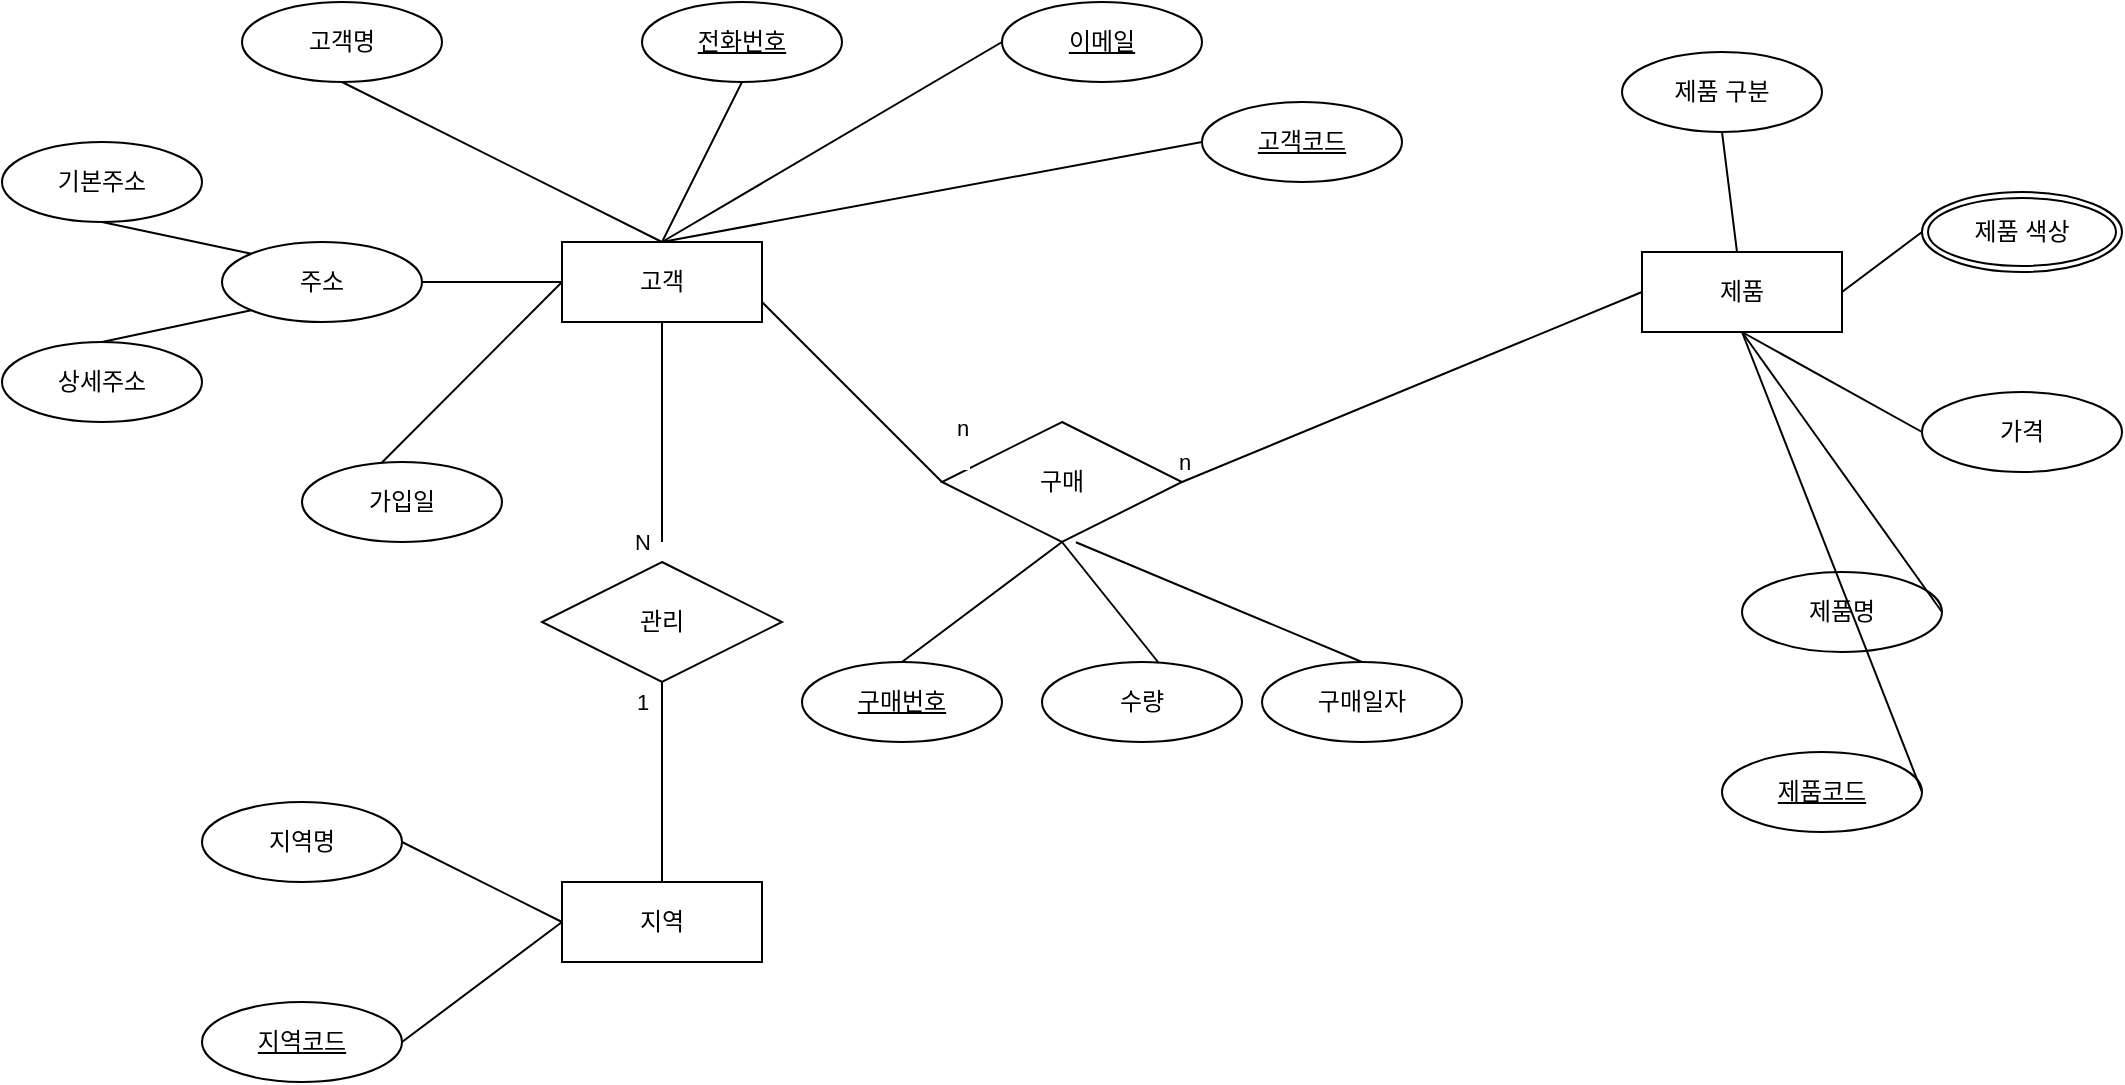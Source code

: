 <mxfile version="24.7.3" type="github" pages="2">
  <diagram name="페이지-1" id="JqgcGA6zVpHilvC6kpxr">
    <mxGraphModel dx="1633" dy="691" grid="1" gridSize="10" guides="1" tooltips="1" connect="1" arrows="1" fold="1" page="1" pageScale="1" pageWidth="827" pageHeight="1169" math="0" shadow="0">
      <root>
        <mxCell id="0" />
        <mxCell id="1" parent="0" />
        <mxCell id="PbnKekAtZlLZmwJOi52K-4" value="고객" style="whiteSpace=wrap;html=1;align=center;" vertex="1" parent="1">
          <mxGeometry x="250" y="290" width="100" height="40" as="geometry" />
        </mxCell>
        <mxCell id="PbnKekAtZlLZmwJOi52K-8" value="고객명" style="ellipse;whiteSpace=wrap;html=1;align=center;" vertex="1" parent="1">
          <mxGeometry x="90" y="170" width="100" height="40" as="geometry" />
        </mxCell>
        <mxCell id="PbnKekAtZlLZmwJOi52K-9" value="" style="endArrow=none;html=1;rounded=0;exitX=0.5;exitY=1;exitDx=0;exitDy=0;" edge="1" parent="1" source="PbnKekAtZlLZmwJOi52K-8">
          <mxGeometry relative="1" as="geometry">
            <mxPoint x="140" y="350" as="sourcePoint" />
            <mxPoint x="300" y="290" as="targetPoint" />
            <Array as="points" />
          </mxGeometry>
        </mxCell>
        <mxCell id="PbnKekAtZlLZmwJOi52K-11" value="전화번호" style="ellipse;whiteSpace=wrap;html=1;align=center;fontStyle=4;" vertex="1" parent="1">
          <mxGeometry x="290" y="170" width="100" height="40" as="geometry" />
        </mxCell>
        <mxCell id="PbnKekAtZlLZmwJOi52K-12" value="" style="endArrow=none;html=1;rounded=0;exitX=0.5;exitY=1;exitDx=0;exitDy=0;entryX=0.5;entryY=0;entryDx=0;entryDy=0;" edge="1" parent="1" source="PbnKekAtZlLZmwJOi52K-11" target="PbnKekAtZlLZmwJOi52K-4">
          <mxGeometry relative="1" as="geometry">
            <mxPoint x="150" y="220" as="sourcePoint" />
            <mxPoint x="312" y="296" as="targetPoint" />
            <Array as="points" />
          </mxGeometry>
        </mxCell>
        <mxCell id="PbnKekAtZlLZmwJOi52K-13" value="이메일" style="ellipse;whiteSpace=wrap;html=1;align=center;fontStyle=4;" vertex="1" parent="1">
          <mxGeometry x="470" y="170" width="100" height="40" as="geometry" />
        </mxCell>
        <mxCell id="PbnKekAtZlLZmwJOi52K-14" value="고객코드" style="ellipse;whiteSpace=wrap;html=1;align=center;fontStyle=4;" vertex="1" parent="1">
          <mxGeometry x="570" y="220" width="100" height="40" as="geometry" />
        </mxCell>
        <mxCell id="PbnKekAtZlLZmwJOi52K-15" value="" style="endArrow=none;html=1;rounded=0;exitX=0;exitY=0.5;exitDx=0;exitDy=0;entryX=0.5;entryY=0;entryDx=0;entryDy=0;" edge="1" parent="1" source="PbnKekAtZlLZmwJOi52K-14" target="PbnKekAtZlLZmwJOi52K-4">
          <mxGeometry relative="1" as="geometry">
            <mxPoint x="420" y="370" as="sourcePoint" />
            <mxPoint x="380" y="450" as="targetPoint" />
            <Array as="points" />
          </mxGeometry>
        </mxCell>
        <mxCell id="PbnKekAtZlLZmwJOi52K-16" value="" style="endArrow=none;html=1;rounded=0;exitX=0;exitY=0.5;exitDx=0;exitDy=0;entryX=0.5;entryY=0;entryDx=0;entryDy=0;" edge="1" parent="1" source="PbnKekAtZlLZmwJOi52K-13" target="PbnKekAtZlLZmwJOi52K-4">
          <mxGeometry relative="1" as="geometry">
            <mxPoint x="360" y="230" as="sourcePoint" />
            <mxPoint x="360" y="310" as="targetPoint" />
            <Array as="points" />
          </mxGeometry>
        </mxCell>
        <mxCell id="PbnKekAtZlLZmwJOi52K-17" value="기본주소" style="ellipse;whiteSpace=wrap;html=1;align=center;" vertex="1" parent="1">
          <mxGeometry x="-30" y="240" width="100" height="40" as="geometry" />
        </mxCell>
        <mxCell id="PbnKekAtZlLZmwJOi52K-18" value="상세주소" style="ellipse;whiteSpace=wrap;html=1;align=center;" vertex="1" parent="1">
          <mxGeometry x="-30" y="340" width="100" height="40" as="geometry" />
        </mxCell>
        <mxCell id="PbnKekAtZlLZmwJOi52K-19" value="주소" style="ellipse;whiteSpace=wrap;html=1;align=center;" vertex="1" parent="1">
          <mxGeometry x="80" y="290" width="100" height="40" as="geometry" />
        </mxCell>
        <mxCell id="PbnKekAtZlLZmwJOi52K-20" value="가입일" style="ellipse;whiteSpace=wrap;html=1;align=center;" vertex="1" parent="1">
          <mxGeometry x="120" y="400" width="100" height="40" as="geometry" />
        </mxCell>
        <mxCell id="PbnKekAtZlLZmwJOi52K-21" value="" style="endArrow=none;html=1;rounded=0;exitX=0.396;exitY=0.015;exitDx=0;exitDy=0;exitPerimeter=0;entryX=0;entryY=0.5;entryDx=0;entryDy=0;" edge="1" parent="1" source="PbnKekAtZlLZmwJOi52K-20" target="PbnKekAtZlLZmwJOi52K-4">
          <mxGeometry relative="1" as="geometry">
            <mxPoint x="200" y="360" as="sourcePoint" />
            <mxPoint x="220" y="310" as="targetPoint" />
            <Array as="points" />
          </mxGeometry>
        </mxCell>
        <mxCell id="PbnKekAtZlLZmwJOi52K-22" value="" style="endArrow=none;html=1;rounded=0;exitX=0.5;exitY=1;exitDx=0;exitDy=0;entryX=0;entryY=0;entryDx=0;entryDy=0;" edge="1" parent="1" source="PbnKekAtZlLZmwJOi52K-17" target="PbnKekAtZlLZmwJOi52K-19">
          <mxGeometry relative="1" as="geometry">
            <mxPoint x="70" y="260" as="sourcePoint" />
            <mxPoint x="230" y="340" as="targetPoint" />
            <Array as="points" />
          </mxGeometry>
        </mxCell>
        <mxCell id="PbnKekAtZlLZmwJOi52K-23" value="" style="endArrow=none;html=1;rounded=0;exitX=1;exitY=0.5;exitDx=0;exitDy=0;" edge="1" parent="1" source="PbnKekAtZlLZmwJOi52K-19">
          <mxGeometry relative="1" as="geometry">
            <mxPoint x="140" y="240" as="sourcePoint" />
            <mxPoint x="250" y="310" as="targetPoint" />
            <Array as="points" />
          </mxGeometry>
        </mxCell>
        <mxCell id="PbnKekAtZlLZmwJOi52K-24" value="" style="endArrow=none;html=1;rounded=0;exitX=0.5;exitY=0;exitDx=0;exitDy=0;entryX=0;entryY=1;entryDx=0;entryDy=0;" edge="1" parent="1" source="PbnKekAtZlLZmwJOi52K-18" target="PbnKekAtZlLZmwJOi52K-19">
          <mxGeometry relative="1" as="geometry">
            <mxPoint x="30" y="290" as="sourcePoint" />
            <mxPoint x="105" y="306" as="targetPoint" />
            <Array as="points" />
          </mxGeometry>
        </mxCell>
        <mxCell id="PbnKekAtZlLZmwJOi52K-26" value="" style="endArrow=none;html=1;rounded=0;entryX=0.5;entryY=1;entryDx=0;entryDy=0;" edge="1" parent="1" target="PbnKekAtZlLZmwJOi52K-4">
          <mxGeometry relative="1" as="geometry">
            <mxPoint x="300" y="440" as="sourcePoint" />
            <mxPoint x="260" y="320" as="targetPoint" />
            <Array as="points" />
          </mxGeometry>
        </mxCell>
        <mxCell id="PbnKekAtZlLZmwJOi52K-63" value="N" style="edgeLabel;html=1;align=center;verticalAlign=middle;resizable=0;points=[];" vertex="1" connectable="0" parent="PbnKekAtZlLZmwJOi52K-26">
          <mxGeometry x="-0.31" y="2" relative="1" as="geometry">
            <mxPoint x="-8" y="38" as="offset" />
          </mxGeometry>
        </mxCell>
        <mxCell id="PbnKekAtZlLZmwJOi52K-27" value="지역" style="whiteSpace=wrap;html=1;align=center;" vertex="1" parent="1">
          <mxGeometry x="250" y="610" width="100" height="40" as="geometry" />
        </mxCell>
        <mxCell id="PbnKekAtZlLZmwJOi52K-28" value="지역명" style="ellipse;whiteSpace=wrap;html=1;align=center;" vertex="1" parent="1">
          <mxGeometry x="70" y="570" width="100" height="40" as="geometry" />
        </mxCell>
        <mxCell id="PbnKekAtZlLZmwJOi52K-29" value="지역코드" style="ellipse;whiteSpace=wrap;html=1;align=center;fontStyle=4;" vertex="1" parent="1">
          <mxGeometry x="70" y="670" width="100" height="40" as="geometry" />
        </mxCell>
        <mxCell id="PbnKekAtZlLZmwJOi52K-30" value="" style="endArrow=none;html=1;rounded=0;exitX=1;exitY=0.5;exitDx=0;exitDy=0;entryX=0;entryY=0.5;entryDx=0;entryDy=0;" edge="1" parent="1" source="PbnKekAtZlLZmwJOi52K-28" target="PbnKekAtZlLZmwJOi52K-27">
          <mxGeometry relative="1" as="geometry">
            <mxPoint x="160" y="570" as="sourcePoint" />
            <mxPoint x="220" y="479" as="targetPoint" />
            <Array as="points" />
          </mxGeometry>
        </mxCell>
        <mxCell id="PbnKekAtZlLZmwJOi52K-31" value="" style="endArrow=none;html=1;rounded=0;exitX=1;exitY=0.5;exitDx=0;exitDy=0;entryX=0;entryY=0.5;entryDx=0;entryDy=0;" edge="1" parent="1" source="PbnKekAtZlLZmwJOi52K-29" target="PbnKekAtZlLZmwJOi52K-27">
          <mxGeometry relative="1" as="geometry">
            <mxPoint x="180" y="710" as="sourcePoint" />
            <mxPoint x="240" y="619" as="targetPoint" />
            <Array as="points" />
          </mxGeometry>
        </mxCell>
        <mxCell id="PbnKekAtZlLZmwJOi52K-32" value="제품" style="whiteSpace=wrap;html=1;align=center;" vertex="1" parent="1">
          <mxGeometry x="790" y="295" width="100" height="40" as="geometry" />
        </mxCell>
        <mxCell id="PbnKekAtZlLZmwJOi52K-33" value="제품명" style="ellipse;whiteSpace=wrap;html=1;align=center;" vertex="1" parent="1">
          <mxGeometry x="840" y="455" width="100" height="40" as="geometry" />
        </mxCell>
        <mxCell id="PbnKekAtZlLZmwJOi52K-34" value="제품코드" style="ellipse;whiteSpace=wrap;html=1;align=center;fontStyle=4;" vertex="1" parent="1">
          <mxGeometry x="830" y="545" width="100" height="40" as="geometry" />
        </mxCell>
        <mxCell id="PbnKekAtZlLZmwJOi52K-35" value="" style="endArrow=none;html=1;rounded=0;exitX=1;exitY=0.5;exitDx=0;exitDy=0;entryX=0.5;entryY=1;entryDx=0;entryDy=0;" edge="1" parent="1" source="PbnKekAtZlLZmwJOi52K-33" target="PbnKekAtZlLZmwJOi52K-32">
          <mxGeometry relative="1" as="geometry">
            <mxPoint x="700" y="255" as="sourcePoint" />
            <mxPoint x="760" y="164" as="targetPoint" />
            <Array as="points" />
          </mxGeometry>
        </mxCell>
        <mxCell id="PbnKekAtZlLZmwJOi52K-36" value="" style="endArrow=none;html=1;rounded=0;exitX=1;exitY=0.5;exitDx=0;exitDy=0;" edge="1" parent="1" source="PbnKekAtZlLZmwJOi52K-34">
          <mxGeometry relative="1" as="geometry">
            <mxPoint x="720" y="395" as="sourcePoint" />
            <mxPoint x="840" y="335" as="targetPoint" />
            <Array as="points" />
          </mxGeometry>
        </mxCell>
        <mxCell id="PbnKekAtZlLZmwJOi52K-52" value="가격" style="ellipse;whiteSpace=wrap;html=1;align=center;" vertex="1" parent="1">
          <mxGeometry x="930" y="365" width="100" height="40" as="geometry" />
        </mxCell>
        <mxCell id="PbnKekAtZlLZmwJOi52K-53" value="제품 구분" style="ellipse;whiteSpace=wrap;html=1;align=center;" vertex="1" parent="1">
          <mxGeometry x="780" y="195" width="100" height="40" as="geometry" />
        </mxCell>
        <mxCell id="PbnKekAtZlLZmwJOi52K-55" value="제품 색상" style="ellipse;shape=doubleEllipse;margin=3;whiteSpace=wrap;html=1;align=center;" vertex="1" parent="1">
          <mxGeometry x="930" y="265" width="100" height="40" as="geometry" />
        </mxCell>
        <mxCell id="PbnKekAtZlLZmwJOi52K-56" value="" style="endArrow=none;html=1;rounded=0;entryX=1;entryY=0.5;entryDx=0;entryDy=0;exitX=0;exitY=0.5;exitDx=0;exitDy=0;" edge="1" parent="1" source="PbnKekAtZlLZmwJOi52K-55" target="PbnKekAtZlLZmwJOi52K-32">
          <mxGeometry relative="1" as="geometry">
            <mxPoint x="925" y="286" as="sourcePoint" />
            <mxPoint x="800" y="325" as="targetPoint" />
            <Array as="points" />
          </mxGeometry>
        </mxCell>
        <mxCell id="PbnKekAtZlLZmwJOi52K-57" value="" style="endArrow=none;html=1;rounded=0;exitX=0.5;exitY=1;exitDx=0;exitDy=0;entryX=0;entryY=0.5;entryDx=0;entryDy=0;" edge="1" parent="1" source="PbnKekAtZlLZmwJOi52K-32" target="PbnKekAtZlLZmwJOi52K-52">
          <mxGeometry relative="1" as="geometry">
            <mxPoint x="840" y="335" as="sourcePoint" />
            <mxPoint x="920" y="375" as="targetPoint" />
            <Array as="points" />
          </mxGeometry>
        </mxCell>
        <mxCell id="PbnKekAtZlLZmwJOi52K-58" value="" style="endArrow=none;html=1;rounded=0;exitX=0.5;exitY=1;exitDx=0;exitDy=0;" edge="1" parent="1" source="PbnKekAtZlLZmwJOi52K-53" target="PbnKekAtZlLZmwJOi52K-32">
          <mxGeometry relative="1" as="geometry">
            <mxPoint x="740" y="305" as="sourcePoint" />
            <mxPoint x="820" y="345" as="targetPoint" />
            <Array as="points" />
          </mxGeometry>
        </mxCell>
        <mxCell id="PbnKekAtZlLZmwJOi52K-60" value="관리" style="shape=rhombus;perimeter=rhombusPerimeter;whiteSpace=wrap;html=1;align=center;" vertex="1" parent="1">
          <mxGeometry x="240" y="450" width="120" height="60" as="geometry" />
        </mxCell>
        <mxCell id="PbnKekAtZlLZmwJOi52K-61" value="" style="endArrow=none;html=1;rounded=0;entryX=0.5;entryY=1;entryDx=0;entryDy=0;exitX=0.5;exitY=0;exitDx=0;exitDy=0;" edge="1" parent="1" source="PbnKekAtZlLZmwJOi52K-27" target="PbnKekAtZlLZmwJOi52K-60">
          <mxGeometry relative="1" as="geometry">
            <mxPoint x="299.55" y="630" as="sourcePoint" />
            <mxPoint x="299.55" y="520" as="targetPoint" />
            <Array as="points" />
          </mxGeometry>
        </mxCell>
        <mxCell id="PbnKekAtZlLZmwJOi52K-64" value="1" style="edgeLabel;html=1;align=center;verticalAlign=middle;resizable=0;points=[];" vertex="1" connectable="0" parent="PbnKekAtZlLZmwJOi52K-61">
          <mxGeometry x="-0.155" relative="1" as="geometry">
            <mxPoint x="-10" y="-48" as="offset" />
          </mxGeometry>
        </mxCell>
        <mxCell id="PbnKekAtZlLZmwJOi52K-65" value="구매" style="shape=rhombus;perimeter=rhombusPerimeter;whiteSpace=wrap;html=1;align=center;" vertex="1" parent="1">
          <mxGeometry x="440" y="380" width="120" height="60" as="geometry" />
        </mxCell>
        <mxCell id="PbnKekAtZlLZmwJOi52K-66" value="구매번호" style="ellipse;whiteSpace=wrap;html=1;align=center;fontStyle=4;" vertex="1" parent="1">
          <mxGeometry x="370" y="500" width="100" height="40" as="geometry" />
        </mxCell>
        <mxCell id="PbnKekAtZlLZmwJOi52K-69" value="구매일자" style="ellipse;whiteSpace=wrap;html=1;align=center;" vertex="1" parent="1">
          <mxGeometry x="600" y="500" width="100" height="40" as="geometry" />
        </mxCell>
        <mxCell id="PbnKekAtZlLZmwJOi52K-70" value="수량" style="ellipse;whiteSpace=wrap;html=1;align=center;" vertex="1" parent="1">
          <mxGeometry x="490" y="500" width="100" height="40" as="geometry" />
        </mxCell>
        <mxCell id="PbnKekAtZlLZmwJOi52K-71" value="" style="endArrow=none;html=1;rounded=0;exitX=0.558;exitY=1.002;exitDx=0;exitDy=0;exitPerimeter=0;entryX=0.5;entryY=0;entryDx=0;entryDy=0;" edge="1" parent="1" source="PbnKekAtZlLZmwJOi52K-65" target="PbnKekAtZlLZmwJOi52K-69">
          <mxGeometry relative="1" as="geometry">
            <mxPoint x="600" y="420" as="sourcePoint" />
            <mxPoint x="608" y="480" as="targetPoint" />
            <Array as="points" />
          </mxGeometry>
        </mxCell>
        <mxCell id="PbnKekAtZlLZmwJOi52K-72" value="" style="endArrow=none;html=1;rounded=0;exitX=0.5;exitY=1;exitDx=0;exitDy=0;" edge="1" parent="1" source="PbnKekAtZlLZmwJOi52K-65">
          <mxGeometry relative="1" as="geometry">
            <mxPoint x="540" y="440" as="sourcePoint" />
            <mxPoint x="548" y="500" as="targetPoint" />
            <Array as="points" />
          </mxGeometry>
        </mxCell>
        <mxCell id="PbnKekAtZlLZmwJOi52K-73" value="" style="endArrow=none;html=1;rounded=0;exitX=0.5;exitY=1;exitDx=0;exitDy=0;entryX=0.5;entryY=0;entryDx=0;entryDy=0;" edge="1" parent="1" source="PbnKekAtZlLZmwJOi52K-65" target="PbnKekAtZlLZmwJOi52K-66">
          <mxGeometry relative="1" as="geometry">
            <mxPoint x="500" y="430" as="sourcePoint" />
            <mxPoint x="508" y="490" as="targetPoint" />
            <Array as="points" />
          </mxGeometry>
        </mxCell>
        <mxCell id="PbnKekAtZlLZmwJOi52K-74" value="" style="endArrow=none;html=1;rounded=0;exitX=1;exitY=0.5;exitDx=0;exitDy=0;entryX=0;entryY=0.5;entryDx=0;entryDy=0;" edge="1" parent="1" source="PbnKekAtZlLZmwJOi52K-65" target="PbnKekAtZlLZmwJOi52K-32">
          <mxGeometry relative="1" as="geometry">
            <mxPoint x="640" y="450" as="sourcePoint" />
            <mxPoint x="798" y="500" as="targetPoint" />
            <Array as="points" />
          </mxGeometry>
        </mxCell>
        <mxCell id="PbnKekAtZlLZmwJOi52K-76" value="n" style="edgeLabel;html=1;align=center;verticalAlign=middle;resizable=0;points=[];" vertex="1" connectable="0" parent="PbnKekAtZlLZmwJOi52K-74">
          <mxGeometry x="-0.345" y="2" relative="1" as="geometry">
            <mxPoint x="-74" y="23" as="offset" />
          </mxGeometry>
        </mxCell>
        <mxCell id="PbnKekAtZlLZmwJOi52K-75" value="n&lt;div&gt;&lt;br&gt;&lt;/div&gt;" style="endArrow=none;html=1;rounded=0;exitX=1;exitY=0.75;exitDx=0;exitDy=0;entryX=0;entryY=0.5;entryDx=0;entryDy=0;" edge="1" parent="1" source="PbnKekAtZlLZmwJOi52K-4" target="PbnKekAtZlLZmwJOi52K-65">
          <mxGeometry x="0.889" y="21" relative="1" as="geometry">
            <mxPoint x="406" y="390" as="sourcePoint" />
            <mxPoint x="414" y="450" as="targetPoint" />
            <Array as="points" />
            <mxPoint as="offset" />
          </mxGeometry>
        </mxCell>
      </root>
    </mxGraphModel>
  </diagram>
  <diagram id="zFVR7RI904rSqvzp5fwo" name="페이지-2">
    <mxGraphModel dx="1426" dy="1223" grid="1" gridSize="10" guides="1" tooltips="1" connect="1" arrows="1" fold="1" page="1" pageScale="1" pageWidth="827" pageHeight="1169" math="0" shadow="0">
      <root>
        <mxCell id="0" />
        <mxCell id="1" parent="0" />
        <mxCell id="7VGtjZHy4dFHZdEhWhP5-1" value="고객" style="shape=table;startSize=30;container=1;collapsible=1;childLayout=tableLayout;fixedRows=1;rowLines=0;fontStyle=1;align=center;resizeLast=1;html=1;" vertex="1" parent="1">
          <mxGeometry x="80" y="220" width="180" height="270" as="geometry" />
        </mxCell>
        <mxCell id="7VGtjZHy4dFHZdEhWhP5-2" value="" style="shape=tableRow;horizontal=0;startSize=0;swimlaneHead=0;swimlaneBody=0;fillColor=none;collapsible=0;dropTarget=0;points=[[0,0.5],[1,0.5]];portConstraint=eastwest;top=0;left=0;right=0;bottom=1;" vertex="1" parent="7VGtjZHy4dFHZdEhWhP5-1">
          <mxGeometry y="30" width="180" height="30" as="geometry" />
        </mxCell>
        <mxCell id="7VGtjZHy4dFHZdEhWhP5-3" value="PK" style="shape=partialRectangle;connectable=0;fillColor=none;top=0;left=0;bottom=0;right=0;fontStyle=1;overflow=hidden;whiteSpace=wrap;html=1;" vertex="1" parent="7VGtjZHy4dFHZdEhWhP5-2">
          <mxGeometry width="30" height="30" as="geometry">
            <mxRectangle width="30" height="30" as="alternateBounds" />
          </mxGeometry>
        </mxCell>
        <mxCell id="7VGtjZHy4dFHZdEhWhP5-4" value="고객코드" style="shape=partialRectangle;connectable=0;fillColor=none;top=0;left=0;bottom=0;right=0;align=left;spacingLeft=6;fontStyle=5;overflow=hidden;whiteSpace=wrap;html=1;" vertex="1" parent="7VGtjZHy4dFHZdEhWhP5-2">
          <mxGeometry x="30" width="150" height="30" as="geometry">
            <mxRectangle width="150" height="30" as="alternateBounds" />
          </mxGeometry>
        </mxCell>
        <mxCell id="7VGtjZHy4dFHZdEhWhP5-5" value="" style="shape=tableRow;horizontal=0;startSize=0;swimlaneHead=0;swimlaneBody=0;fillColor=none;collapsible=0;dropTarget=0;points=[[0,0.5],[1,0.5]];portConstraint=eastwest;top=0;left=0;right=0;bottom=0;" vertex="1" parent="7VGtjZHy4dFHZdEhWhP5-1">
          <mxGeometry y="60" width="180" height="30" as="geometry" />
        </mxCell>
        <mxCell id="7VGtjZHy4dFHZdEhWhP5-6" value="" style="shape=partialRectangle;connectable=0;fillColor=none;top=0;left=0;bottom=0;right=0;editable=1;overflow=hidden;whiteSpace=wrap;html=1;" vertex="1" parent="7VGtjZHy4dFHZdEhWhP5-5">
          <mxGeometry width="30" height="30" as="geometry">
            <mxRectangle width="30" height="30" as="alternateBounds" />
          </mxGeometry>
        </mxCell>
        <mxCell id="7VGtjZHy4dFHZdEhWhP5-7" value="고객명&amp;nbsp;" style="shape=partialRectangle;connectable=0;fillColor=none;top=0;left=0;bottom=0;right=0;align=left;spacingLeft=6;overflow=hidden;whiteSpace=wrap;html=1;" vertex="1" parent="7VGtjZHy4dFHZdEhWhP5-5">
          <mxGeometry x="30" width="150" height="30" as="geometry">
            <mxRectangle width="150" height="30" as="alternateBounds" />
          </mxGeometry>
        </mxCell>
        <mxCell id="7VGtjZHy4dFHZdEhWhP5-8" value="" style="shape=tableRow;horizontal=0;startSize=0;swimlaneHead=0;swimlaneBody=0;fillColor=none;collapsible=0;dropTarget=0;points=[[0,0.5],[1,0.5]];portConstraint=eastwest;top=0;left=0;right=0;bottom=0;" vertex="1" parent="7VGtjZHy4dFHZdEhWhP5-1">
          <mxGeometry y="90" width="180" height="30" as="geometry" />
        </mxCell>
        <mxCell id="7VGtjZHy4dFHZdEhWhP5-9" value="" style="shape=partialRectangle;connectable=0;fillColor=none;top=0;left=0;bottom=0;right=0;editable=1;overflow=hidden;whiteSpace=wrap;html=1;" vertex="1" parent="7VGtjZHy4dFHZdEhWhP5-8">
          <mxGeometry width="30" height="30" as="geometry">
            <mxRectangle width="30" height="30" as="alternateBounds" />
          </mxGeometry>
        </mxCell>
        <mxCell id="7VGtjZHy4dFHZdEhWhP5-10" value="전화번호" style="shape=partialRectangle;connectable=0;fillColor=none;top=0;left=0;bottom=0;right=0;align=left;spacingLeft=6;overflow=hidden;whiteSpace=wrap;html=1;" vertex="1" parent="7VGtjZHy4dFHZdEhWhP5-8">
          <mxGeometry x="30" width="150" height="30" as="geometry">
            <mxRectangle width="150" height="30" as="alternateBounds" />
          </mxGeometry>
        </mxCell>
        <mxCell id="7VGtjZHy4dFHZdEhWhP5-11" value="" style="shape=tableRow;horizontal=0;startSize=0;swimlaneHead=0;swimlaneBody=0;fillColor=none;collapsible=0;dropTarget=0;points=[[0,0.5],[1,0.5]];portConstraint=eastwest;top=0;left=0;right=0;bottom=0;" vertex="1" parent="7VGtjZHy4dFHZdEhWhP5-1">
          <mxGeometry y="120" width="180" height="30" as="geometry" />
        </mxCell>
        <mxCell id="7VGtjZHy4dFHZdEhWhP5-12" value="" style="shape=partialRectangle;connectable=0;fillColor=none;top=0;left=0;bottom=0;right=0;editable=1;overflow=hidden;whiteSpace=wrap;html=1;" vertex="1" parent="7VGtjZHy4dFHZdEhWhP5-11">
          <mxGeometry width="30" height="30" as="geometry">
            <mxRectangle width="30" height="30" as="alternateBounds" />
          </mxGeometry>
        </mxCell>
        <mxCell id="7VGtjZHy4dFHZdEhWhP5-13" value="이메일" style="shape=partialRectangle;connectable=0;fillColor=none;top=0;left=0;bottom=0;right=0;align=left;spacingLeft=6;overflow=hidden;whiteSpace=wrap;html=1;" vertex="1" parent="7VGtjZHy4dFHZdEhWhP5-11">
          <mxGeometry x="30" width="150" height="30" as="geometry">
            <mxRectangle width="150" height="30" as="alternateBounds" />
          </mxGeometry>
        </mxCell>
        <mxCell id="7VGtjZHy4dFHZdEhWhP5-28" value="" style="shape=tableRow;horizontal=0;startSize=0;swimlaneHead=0;swimlaneBody=0;fillColor=none;collapsible=0;dropTarget=0;points=[[0,0.5],[1,0.5]];portConstraint=eastwest;top=0;left=0;right=0;bottom=0;" vertex="1" parent="7VGtjZHy4dFHZdEhWhP5-1">
          <mxGeometry y="150" width="180" height="30" as="geometry" />
        </mxCell>
        <mxCell id="7VGtjZHy4dFHZdEhWhP5-29" value="" style="shape=partialRectangle;connectable=0;fillColor=none;top=0;left=0;bottom=0;right=0;editable=1;overflow=hidden;whiteSpace=wrap;html=1;" vertex="1" parent="7VGtjZHy4dFHZdEhWhP5-28">
          <mxGeometry width="30" height="30" as="geometry">
            <mxRectangle width="30" height="30" as="alternateBounds" />
          </mxGeometry>
        </mxCell>
        <mxCell id="7VGtjZHy4dFHZdEhWhP5-30" value="기본주소" style="shape=partialRectangle;connectable=0;fillColor=none;top=0;left=0;bottom=0;right=0;align=left;spacingLeft=6;overflow=hidden;whiteSpace=wrap;html=1;" vertex="1" parent="7VGtjZHy4dFHZdEhWhP5-28">
          <mxGeometry x="30" width="150" height="30" as="geometry">
            <mxRectangle width="150" height="30" as="alternateBounds" />
          </mxGeometry>
        </mxCell>
        <mxCell id="7VGtjZHy4dFHZdEhWhP5-48" value="" style="shape=tableRow;horizontal=0;startSize=0;swimlaneHead=0;swimlaneBody=0;fillColor=none;collapsible=0;dropTarget=0;points=[[0,0.5],[1,0.5]];portConstraint=eastwest;top=0;left=0;right=0;bottom=0;" vertex="1" parent="7VGtjZHy4dFHZdEhWhP5-1">
          <mxGeometry y="180" width="180" height="30" as="geometry" />
        </mxCell>
        <mxCell id="7VGtjZHy4dFHZdEhWhP5-49" value="" style="shape=partialRectangle;connectable=0;fillColor=none;top=0;left=0;bottom=0;right=0;editable=1;overflow=hidden;whiteSpace=wrap;html=1;" vertex="1" parent="7VGtjZHy4dFHZdEhWhP5-48">
          <mxGeometry width="30" height="30" as="geometry">
            <mxRectangle width="30" height="30" as="alternateBounds" />
          </mxGeometry>
        </mxCell>
        <mxCell id="7VGtjZHy4dFHZdEhWhP5-50" value="상세주소" style="shape=partialRectangle;connectable=0;fillColor=none;top=0;left=0;bottom=0;right=0;align=left;spacingLeft=6;overflow=hidden;whiteSpace=wrap;html=1;" vertex="1" parent="7VGtjZHy4dFHZdEhWhP5-48">
          <mxGeometry x="30" width="150" height="30" as="geometry">
            <mxRectangle width="150" height="30" as="alternateBounds" />
          </mxGeometry>
        </mxCell>
        <mxCell id="7VGtjZHy4dFHZdEhWhP5-51" value="" style="shape=tableRow;horizontal=0;startSize=0;swimlaneHead=0;swimlaneBody=0;fillColor=none;collapsible=0;dropTarget=0;points=[[0,0.5],[1,0.5]];portConstraint=eastwest;top=0;left=0;right=0;bottom=0;" vertex="1" parent="7VGtjZHy4dFHZdEhWhP5-1">
          <mxGeometry y="210" width="180" height="30" as="geometry" />
        </mxCell>
        <mxCell id="7VGtjZHy4dFHZdEhWhP5-52" value="" style="shape=partialRectangle;connectable=0;fillColor=none;top=0;left=0;bottom=0;right=0;editable=1;overflow=hidden;whiteSpace=wrap;html=1;" vertex="1" parent="7VGtjZHy4dFHZdEhWhP5-51">
          <mxGeometry width="30" height="30" as="geometry">
            <mxRectangle width="30" height="30" as="alternateBounds" />
          </mxGeometry>
        </mxCell>
        <mxCell id="7VGtjZHy4dFHZdEhWhP5-53" value="가입일" style="shape=partialRectangle;connectable=0;fillColor=none;top=0;left=0;bottom=0;right=0;align=left;spacingLeft=6;overflow=hidden;whiteSpace=wrap;html=1;" vertex="1" parent="7VGtjZHy4dFHZdEhWhP5-51">
          <mxGeometry x="30" width="150" height="30" as="geometry">
            <mxRectangle width="150" height="30" as="alternateBounds" />
          </mxGeometry>
        </mxCell>
        <mxCell id="7VGtjZHy4dFHZdEhWhP5-54" value="" style="shape=tableRow;horizontal=0;startSize=0;swimlaneHead=0;swimlaneBody=0;fillColor=none;collapsible=0;dropTarget=0;points=[[0,0.5],[1,0.5]];portConstraint=eastwest;top=0;left=0;right=0;bottom=0;" vertex="1" parent="7VGtjZHy4dFHZdEhWhP5-1">
          <mxGeometry y="240" width="180" height="30" as="geometry" />
        </mxCell>
        <mxCell id="7VGtjZHy4dFHZdEhWhP5-55" value="FK" style="shape=partialRectangle;connectable=0;fillColor=none;top=0;left=0;bottom=0;right=0;editable=1;overflow=hidden;whiteSpace=wrap;html=1;" vertex="1" parent="7VGtjZHy4dFHZdEhWhP5-54">
          <mxGeometry width="30" height="30" as="geometry">
            <mxRectangle width="30" height="30" as="alternateBounds" />
          </mxGeometry>
        </mxCell>
        <mxCell id="7VGtjZHy4dFHZdEhWhP5-56" value="지역코드" style="shape=partialRectangle;connectable=0;fillColor=none;top=0;left=0;bottom=0;right=0;align=left;spacingLeft=6;overflow=hidden;whiteSpace=wrap;html=1;" vertex="1" parent="7VGtjZHy4dFHZdEhWhP5-54">
          <mxGeometry x="30" width="150" height="30" as="geometry">
            <mxRectangle width="150" height="30" as="alternateBounds" />
          </mxGeometry>
        </mxCell>
        <mxCell id="7VGtjZHy4dFHZdEhWhP5-58" value="구매" style="shape=table;startSize=30;container=1;collapsible=1;childLayout=tableLayout;fixedRows=1;rowLines=0;fontStyle=1;align=center;resizeLast=1;html=1;" vertex="1" parent="1">
          <mxGeometry x="470" y="460" width="180" height="180" as="geometry" />
        </mxCell>
        <mxCell id="7VGtjZHy4dFHZdEhWhP5-59" value="" style="shape=tableRow;horizontal=0;startSize=0;swimlaneHead=0;swimlaneBody=0;fillColor=none;collapsible=0;dropTarget=0;points=[[0,0.5],[1,0.5]];portConstraint=eastwest;top=0;left=0;right=0;bottom=1;" vertex="1" parent="7VGtjZHy4dFHZdEhWhP5-58">
          <mxGeometry y="30" width="180" height="30" as="geometry" />
        </mxCell>
        <mxCell id="7VGtjZHy4dFHZdEhWhP5-60" value="PK" style="shape=partialRectangle;connectable=0;fillColor=none;top=0;left=0;bottom=0;right=0;fontStyle=1;overflow=hidden;whiteSpace=wrap;html=1;" vertex="1" parent="7VGtjZHy4dFHZdEhWhP5-59">
          <mxGeometry width="30" height="30" as="geometry">
            <mxRectangle width="30" height="30" as="alternateBounds" />
          </mxGeometry>
        </mxCell>
        <mxCell id="7VGtjZHy4dFHZdEhWhP5-61" value="구매번호" style="shape=partialRectangle;connectable=0;fillColor=none;top=0;left=0;bottom=0;right=0;align=left;spacingLeft=6;fontStyle=5;overflow=hidden;whiteSpace=wrap;html=1;" vertex="1" parent="7VGtjZHy4dFHZdEhWhP5-59">
          <mxGeometry x="30" width="150" height="30" as="geometry">
            <mxRectangle width="150" height="30" as="alternateBounds" />
          </mxGeometry>
        </mxCell>
        <mxCell id="7VGtjZHy4dFHZdEhWhP5-62" value="" style="shape=tableRow;horizontal=0;startSize=0;swimlaneHead=0;swimlaneBody=0;fillColor=none;collapsible=0;dropTarget=0;points=[[0,0.5],[1,0.5]];portConstraint=eastwest;top=0;left=0;right=0;bottom=0;" vertex="1" parent="7VGtjZHy4dFHZdEhWhP5-58">
          <mxGeometry y="60" width="180" height="30" as="geometry" />
        </mxCell>
        <mxCell id="7VGtjZHy4dFHZdEhWhP5-63" value="" style="shape=partialRectangle;connectable=0;fillColor=none;top=0;left=0;bottom=0;right=0;editable=1;overflow=hidden;whiteSpace=wrap;html=1;" vertex="1" parent="7VGtjZHy4dFHZdEhWhP5-62">
          <mxGeometry width="30" height="30" as="geometry">
            <mxRectangle width="30" height="30" as="alternateBounds" />
          </mxGeometry>
        </mxCell>
        <mxCell id="7VGtjZHy4dFHZdEhWhP5-64" value="수량" style="shape=partialRectangle;connectable=0;fillColor=none;top=0;left=0;bottom=0;right=0;align=left;spacingLeft=6;overflow=hidden;whiteSpace=wrap;html=1;" vertex="1" parent="7VGtjZHy4dFHZdEhWhP5-62">
          <mxGeometry x="30" width="150" height="30" as="geometry">
            <mxRectangle width="150" height="30" as="alternateBounds" />
          </mxGeometry>
        </mxCell>
        <mxCell id="7VGtjZHy4dFHZdEhWhP5-65" value="" style="shape=tableRow;horizontal=0;startSize=0;swimlaneHead=0;swimlaneBody=0;fillColor=none;collapsible=0;dropTarget=0;points=[[0,0.5],[1,0.5]];portConstraint=eastwest;top=0;left=0;right=0;bottom=0;" vertex="1" parent="7VGtjZHy4dFHZdEhWhP5-58">
          <mxGeometry y="90" width="180" height="30" as="geometry" />
        </mxCell>
        <mxCell id="7VGtjZHy4dFHZdEhWhP5-66" value="" style="shape=partialRectangle;connectable=0;fillColor=none;top=0;left=0;bottom=0;right=0;editable=1;overflow=hidden;whiteSpace=wrap;html=1;" vertex="1" parent="7VGtjZHy4dFHZdEhWhP5-65">
          <mxGeometry width="30" height="30" as="geometry">
            <mxRectangle width="30" height="30" as="alternateBounds" />
          </mxGeometry>
        </mxCell>
        <mxCell id="7VGtjZHy4dFHZdEhWhP5-67" value="구매일자" style="shape=partialRectangle;connectable=0;fillColor=none;top=0;left=0;bottom=0;right=0;align=left;spacingLeft=6;overflow=hidden;whiteSpace=wrap;html=1;" vertex="1" parent="7VGtjZHy4dFHZdEhWhP5-65">
          <mxGeometry x="30" width="150" height="30" as="geometry">
            <mxRectangle width="150" height="30" as="alternateBounds" />
          </mxGeometry>
        </mxCell>
        <mxCell id="7VGtjZHy4dFHZdEhWhP5-131" value="" style="shape=tableRow;horizontal=0;startSize=0;swimlaneHead=0;swimlaneBody=0;fillColor=none;collapsible=0;dropTarget=0;points=[[0,0.5],[1,0.5]];portConstraint=eastwest;top=0;left=0;right=0;bottom=0;" vertex="1" parent="7VGtjZHy4dFHZdEhWhP5-58">
          <mxGeometry y="120" width="180" height="30" as="geometry" />
        </mxCell>
        <mxCell id="7VGtjZHy4dFHZdEhWhP5-132" value="FK" style="shape=partialRectangle;connectable=0;fillColor=none;top=0;left=0;bottom=0;right=0;editable=1;overflow=hidden;whiteSpace=wrap;html=1;" vertex="1" parent="7VGtjZHy4dFHZdEhWhP5-131">
          <mxGeometry width="30" height="30" as="geometry">
            <mxRectangle width="30" height="30" as="alternateBounds" />
          </mxGeometry>
        </mxCell>
        <mxCell id="7VGtjZHy4dFHZdEhWhP5-133" value="고객코드" style="shape=partialRectangle;connectable=0;fillColor=none;top=0;left=0;bottom=0;right=0;align=left;spacingLeft=6;overflow=hidden;whiteSpace=wrap;html=1;" vertex="1" parent="7VGtjZHy4dFHZdEhWhP5-131">
          <mxGeometry x="30" width="150" height="30" as="geometry">
            <mxRectangle width="150" height="30" as="alternateBounds" />
          </mxGeometry>
        </mxCell>
        <mxCell id="7VGtjZHy4dFHZdEhWhP5-134" value="" style="shape=tableRow;horizontal=0;startSize=0;swimlaneHead=0;swimlaneBody=0;fillColor=none;collapsible=0;dropTarget=0;points=[[0,0.5],[1,0.5]];portConstraint=eastwest;top=0;left=0;right=0;bottom=0;" vertex="1" parent="7VGtjZHy4dFHZdEhWhP5-58">
          <mxGeometry y="150" width="180" height="30" as="geometry" />
        </mxCell>
        <mxCell id="7VGtjZHy4dFHZdEhWhP5-135" value="FK" style="shape=partialRectangle;connectable=0;fillColor=none;top=0;left=0;bottom=0;right=0;editable=1;overflow=hidden;whiteSpace=wrap;html=1;" vertex="1" parent="7VGtjZHy4dFHZdEhWhP5-134">
          <mxGeometry width="30" height="30" as="geometry">
            <mxRectangle width="30" height="30" as="alternateBounds" />
          </mxGeometry>
        </mxCell>
        <mxCell id="7VGtjZHy4dFHZdEhWhP5-136" value="제품 코드" style="shape=partialRectangle;connectable=0;fillColor=none;top=0;left=0;bottom=0;right=0;align=left;spacingLeft=6;overflow=hidden;whiteSpace=wrap;html=1;" vertex="1" parent="7VGtjZHy4dFHZdEhWhP5-134">
          <mxGeometry x="30" width="150" height="30" as="geometry">
            <mxRectangle width="150" height="30" as="alternateBounds" />
          </mxGeometry>
        </mxCell>
        <mxCell id="7VGtjZHy4dFHZdEhWhP5-107" value="제품" style="shape=table;startSize=30;container=1;collapsible=1;childLayout=tableLayout;fixedRows=1;rowLines=0;fontStyle=1;align=center;resizeLast=1;html=1;" vertex="1" parent="1">
          <mxGeometry x="820" y="360" width="180" height="120" as="geometry" />
        </mxCell>
        <mxCell id="7VGtjZHy4dFHZdEhWhP5-108" value="" style="shape=tableRow;horizontal=0;startSize=0;swimlaneHead=0;swimlaneBody=0;fillColor=none;collapsible=0;dropTarget=0;points=[[0,0.5],[1,0.5]];portConstraint=eastwest;top=0;left=0;right=0;bottom=1;" vertex="1" parent="7VGtjZHy4dFHZdEhWhP5-107">
          <mxGeometry y="30" width="180" height="30" as="geometry" />
        </mxCell>
        <mxCell id="7VGtjZHy4dFHZdEhWhP5-109" value="PK" style="shape=partialRectangle;connectable=0;fillColor=none;top=0;left=0;bottom=0;right=0;fontStyle=1;overflow=hidden;whiteSpace=wrap;html=1;" vertex="1" parent="7VGtjZHy4dFHZdEhWhP5-108">
          <mxGeometry width="30" height="30" as="geometry">
            <mxRectangle width="30" height="30" as="alternateBounds" />
          </mxGeometry>
        </mxCell>
        <mxCell id="7VGtjZHy4dFHZdEhWhP5-110" value="제품코드" style="shape=partialRectangle;connectable=0;fillColor=none;top=0;left=0;bottom=0;right=0;align=left;spacingLeft=6;fontStyle=5;overflow=hidden;whiteSpace=wrap;html=1;" vertex="1" parent="7VGtjZHy4dFHZdEhWhP5-108">
          <mxGeometry x="30" width="150" height="30" as="geometry">
            <mxRectangle width="150" height="30" as="alternateBounds" />
          </mxGeometry>
        </mxCell>
        <mxCell id="7VGtjZHy4dFHZdEhWhP5-111" value="" style="shape=tableRow;horizontal=0;startSize=0;swimlaneHead=0;swimlaneBody=0;fillColor=none;collapsible=0;dropTarget=0;points=[[0,0.5],[1,0.5]];portConstraint=eastwest;top=0;left=0;right=0;bottom=0;" vertex="1" parent="7VGtjZHy4dFHZdEhWhP5-107">
          <mxGeometry y="60" width="180" height="30" as="geometry" />
        </mxCell>
        <mxCell id="7VGtjZHy4dFHZdEhWhP5-112" value="" style="shape=partialRectangle;connectable=0;fillColor=none;top=0;left=0;bottom=0;right=0;editable=1;overflow=hidden;whiteSpace=wrap;html=1;" vertex="1" parent="7VGtjZHy4dFHZdEhWhP5-111">
          <mxGeometry width="30" height="30" as="geometry">
            <mxRectangle width="30" height="30" as="alternateBounds" />
          </mxGeometry>
        </mxCell>
        <mxCell id="7VGtjZHy4dFHZdEhWhP5-113" value="제품명" style="shape=partialRectangle;connectable=0;fillColor=none;top=0;left=0;bottom=0;right=0;align=left;spacingLeft=6;overflow=hidden;whiteSpace=wrap;html=1;" vertex="1" parent="7VGtjZHy4dFHZdEhWhP5-111">
          <mxGeometry x="30" width="150" height="30" as="geometry">
            <mxRectangle width="150" height="30" as="alternateBounds" />
          </mxGeometry>
        </mxCell>
        <mxCell id="7VGtjZHy4dFHZdEhWhP5-114" value="" style="shape=tableRow;horizontal=0;startSize=0;swimlaneHead=0;swimlaneBody=0;fillColor=none;collapsible=0;dropTarget=0;points=[[0,0.5],[1,0.5]];portConstraint=eastwest;top=0;left=0;right=0;bottom=0;" vertex="1" parent="7VGtjZHy4dFHZdEhWhP5-107">
          <mxGeometry y="90" width="180" height="30" as="geometry" />
        </mxCell>
        <mxCell id="7VGtjZHy4dFHZdEhWhP5-115" value="" style="shape=partialRectangle;connectable=0;fillColor=none;top=0;left=0;bottom=0;right=0;editable=1;overflow=hidden;whiteSpace=wrap;html=1;" vertex="1" parent="7VGtjZHy4dFHZdEhWhP5-114">
          <mxGeometry width="30" height="30" as="geometry">
            <mxRectangle width="30" height="30" as="alternateBounds" />
          </mxGeometry>
        </mxCell>
        <mxCell id="7VGtjZHy4dFHZdEhWhP5-116" value="가격" style="shape=partialRectangle;connectable=0;fillColor=none;top=0;left=0;bottom=0;right=0;align=left;spacingLeft=6;overflow=hidden;whiteSpace=wrap;html=1;" vertex="1" parent="7VGtjZHy4dFHZdEhWhP5-114">
          <mxGeometry x="30" width="150" height="30" as="geometry">
            <mxRectangle width="150" height="30" as="alternateBounds" />
          </mxGeometry>
        </mxCell>
        <mxCell id="7VGtjZHy4dFHZdEhWhP5-117" value="지역" style="shape=table;startSize=30;container=1;collapsible=1;childLayout=tableLayout;fixedRows=1;rowLines=0;fontStyle=1;align=center;resizeLast=1;html=1;" vertex="1" parent="1">
          <mxGeometry x="490" y="140" width="180" height="90" as="geometry" />
        </mxCell>
        <mxCell id="7VGtjZHy4dFHZdEhWhP5-118" value="" style="shape=tableRow;horizontal=0;startSize=0;swimlaneHead=0;swimlaneBody=0;fillColor=none;collapsible=0;dropTarget=0;points=[[0,0.5],[1,0.5]];portConstraint=eastwest;top=0;left=0;right=0;bottom=1;" vertex="1" parent="7VGtjZHy4dFHZdEhWhP5-117">
          <mxGeometry y="30" width="180" height="30" as="geometry" />
        </mxCell>
        <mxCell id="7VGtjZHy4dFHZdEhWhP5-119" value="PK" style="shape=partialRectangle;connectable=0;fillColor=none;top=0;left=0;bottom=0;right=0;fontStyle=1;overflow=hidden;whiteSpace=wrap;html=1;" vertex="1" parent="7VGtjZHy4dFHZdEhWhP5-118">
          <mxGeometry width="30" height="30" as="geometry">
            <mxRectangle width="30" height="30" as="alternateBounds" />
          </mxGeometry>
        </mxCell>
        <mxCell id="7VGtjZHy4dFHZdEhWhP5-120" value="지역코드" style="shape=partialRectangle;connectable=0;fillColor=none;top=0;left=0;bottom=0;right=0;align=left;spacingLeft=6;fontStyle=5;overflow=hidden;whiteSpace=wrap;html=1;" vertex="1" parent="7VGtjZHy4dFHZdEhWhP5-118">
          <mxGeometry x="30" width="150" height="30" as="geometry">
            <mxRectangle width="150" height="30" as="alternateBounds" />
          </mxGeometry>
        </mxCell>
        <mxCell id="7VGtjZHy4dFHZdEhWhP5-121" value="" style="shape=tableRow;horizontal=0;startSize=0;swimlaneHead=0;swimlaneBody=0;fillColor=none;collapsible=0;dropTarget=0;points=[[0,0.5],[1,0.5]];portConstraint=eastwest;top=0;left=0;right=0;bottom=0;" vertex="1" parent="7VGtjZHy4dFHZdEhWhP5-117">
          <mxGeometry y="60" width="180" height="30" as="geometry" />
        </mxCell>
        <mxCell id="7VGtjZHy4dFHZdEhWhP5-122" value="" style="shape=partialRectangle;connectable=0;fillColor=none;top=0;left=0;bottom=0;right=0;editable=1;overflow=hidden;whiteSpace=wrap;html=1;" vertex="1" parent="7VGtjZHy4dFHZdEhWhP5-121">
          <mxGeometry width="30" height="30" as="geometry">
            <mxRectangle width="30" height="30" as="alternateBounds" />
          </mxGeometry>
        </mxCell>
        <mxCell id="7VGtjZHy4dFHZdEhWhP5-123" value="지역명" style="shape=partialRectangle;connectable=0;fillColor=none;top=0;left=0;bottom=0;right=0;align=left;spacingLeft=6;overflow=hidden;whiteSpace=wrap;html=1;" vertex="1" parent="7VGtjZHy4dFHZdEhWhP5-121">
          <mxGeometry x="30" width="150" height="30" as="geometry">
            <mxRectangle width="150" height="30" as="alternateBounds" />
          </mxGeometry>
        </mxCell>
        <mxCell id="7VGtjZHy4dFHZdEhWhP5-127" value="" style="edgeStyle=entityRelationEdgeStyle;fontSize=12;html=1;endArrow=ERzeroToMany;startArrow=ERmandOne;rounded=0;entryX=1;entryY=0.5;entryDx=0;entryDy=0;exitX=0;exitY=0.5;exitDx=0;exitDy=0;" edge="1" parent="1" source="7VGtjZHy4dFHZdEhWhP5-118" target="7VGtjZHy4dFHZdEhWhP5-54">
          <mxGeometry width="100" height="100" relative="1" as="geometry">
            <mxPoint x="340" y="550" as="sourcePoint" />
            <mxPoint x="440" y="450" as="targetPoint" />
          </mxGeometry>
        </mxCell>
        <mxCell id="7VGtjZHy4dFHZdEhWhP5-137" value="" style="edgeStyle=entityRelationEdgeStyle;fontSize=12;html=1;endArrow=ERzeroToMany;startArrow=ERmandOne;rounded=0;exitX=1;exitY=0.5;exitDx=0;exitDy=0;entryX=0;entryY=0.5;entryDx=0;entryDy=0;" edge="1" parent="1" source="7VGtjZHy4dFHZdEhWhP5-2" target="7VGtjZHy4dFHZdEhWhP5-131">
          <mxGeometry width="100" height="100" relative="1" as="geometry">
            <mxPoint x="270" y="270" as="sourcePoint" />
            <mxPoint x="460" y="505" as="targetPoint" />
          </mxGeometry>
        </mxCell>
        <mxCell id="7VGtjZHy4dFHZdEhWhP5-138" value="" style="edgeStyle=entityRelationEdgeStyle;fontSize=12;html=1;endArrow=ERzeroToMany;startArrow=ERmandOne;rounded=0;exitX=0;exitY=0.5;exitDx=0;exitDy=0;entryX=1;entryY=0.5;entryDx=0;entryDy=0;" edge="1" parent="1" source="7VGtjZHy4dFHZdEhWhP5-108" target="7VGtjZHy4dFHZdEhWhP5-134">
          <mxGeometry width="100" height="100" relative="1" as="geometry">
            <mxPoint x="270" y="275" as="sourcePoint" />
            <mxPoint x="480" y="515" as="targetPoint" />
            <Array as="points">
              <mxPoint x="780" y="400" />
              <mxPoint x="650" y="430" />
            </Array>
          </mxGeometry>
        </mxCell>
      </root>
    </mxGraphModel>
  </diagram>
</mxfile>
